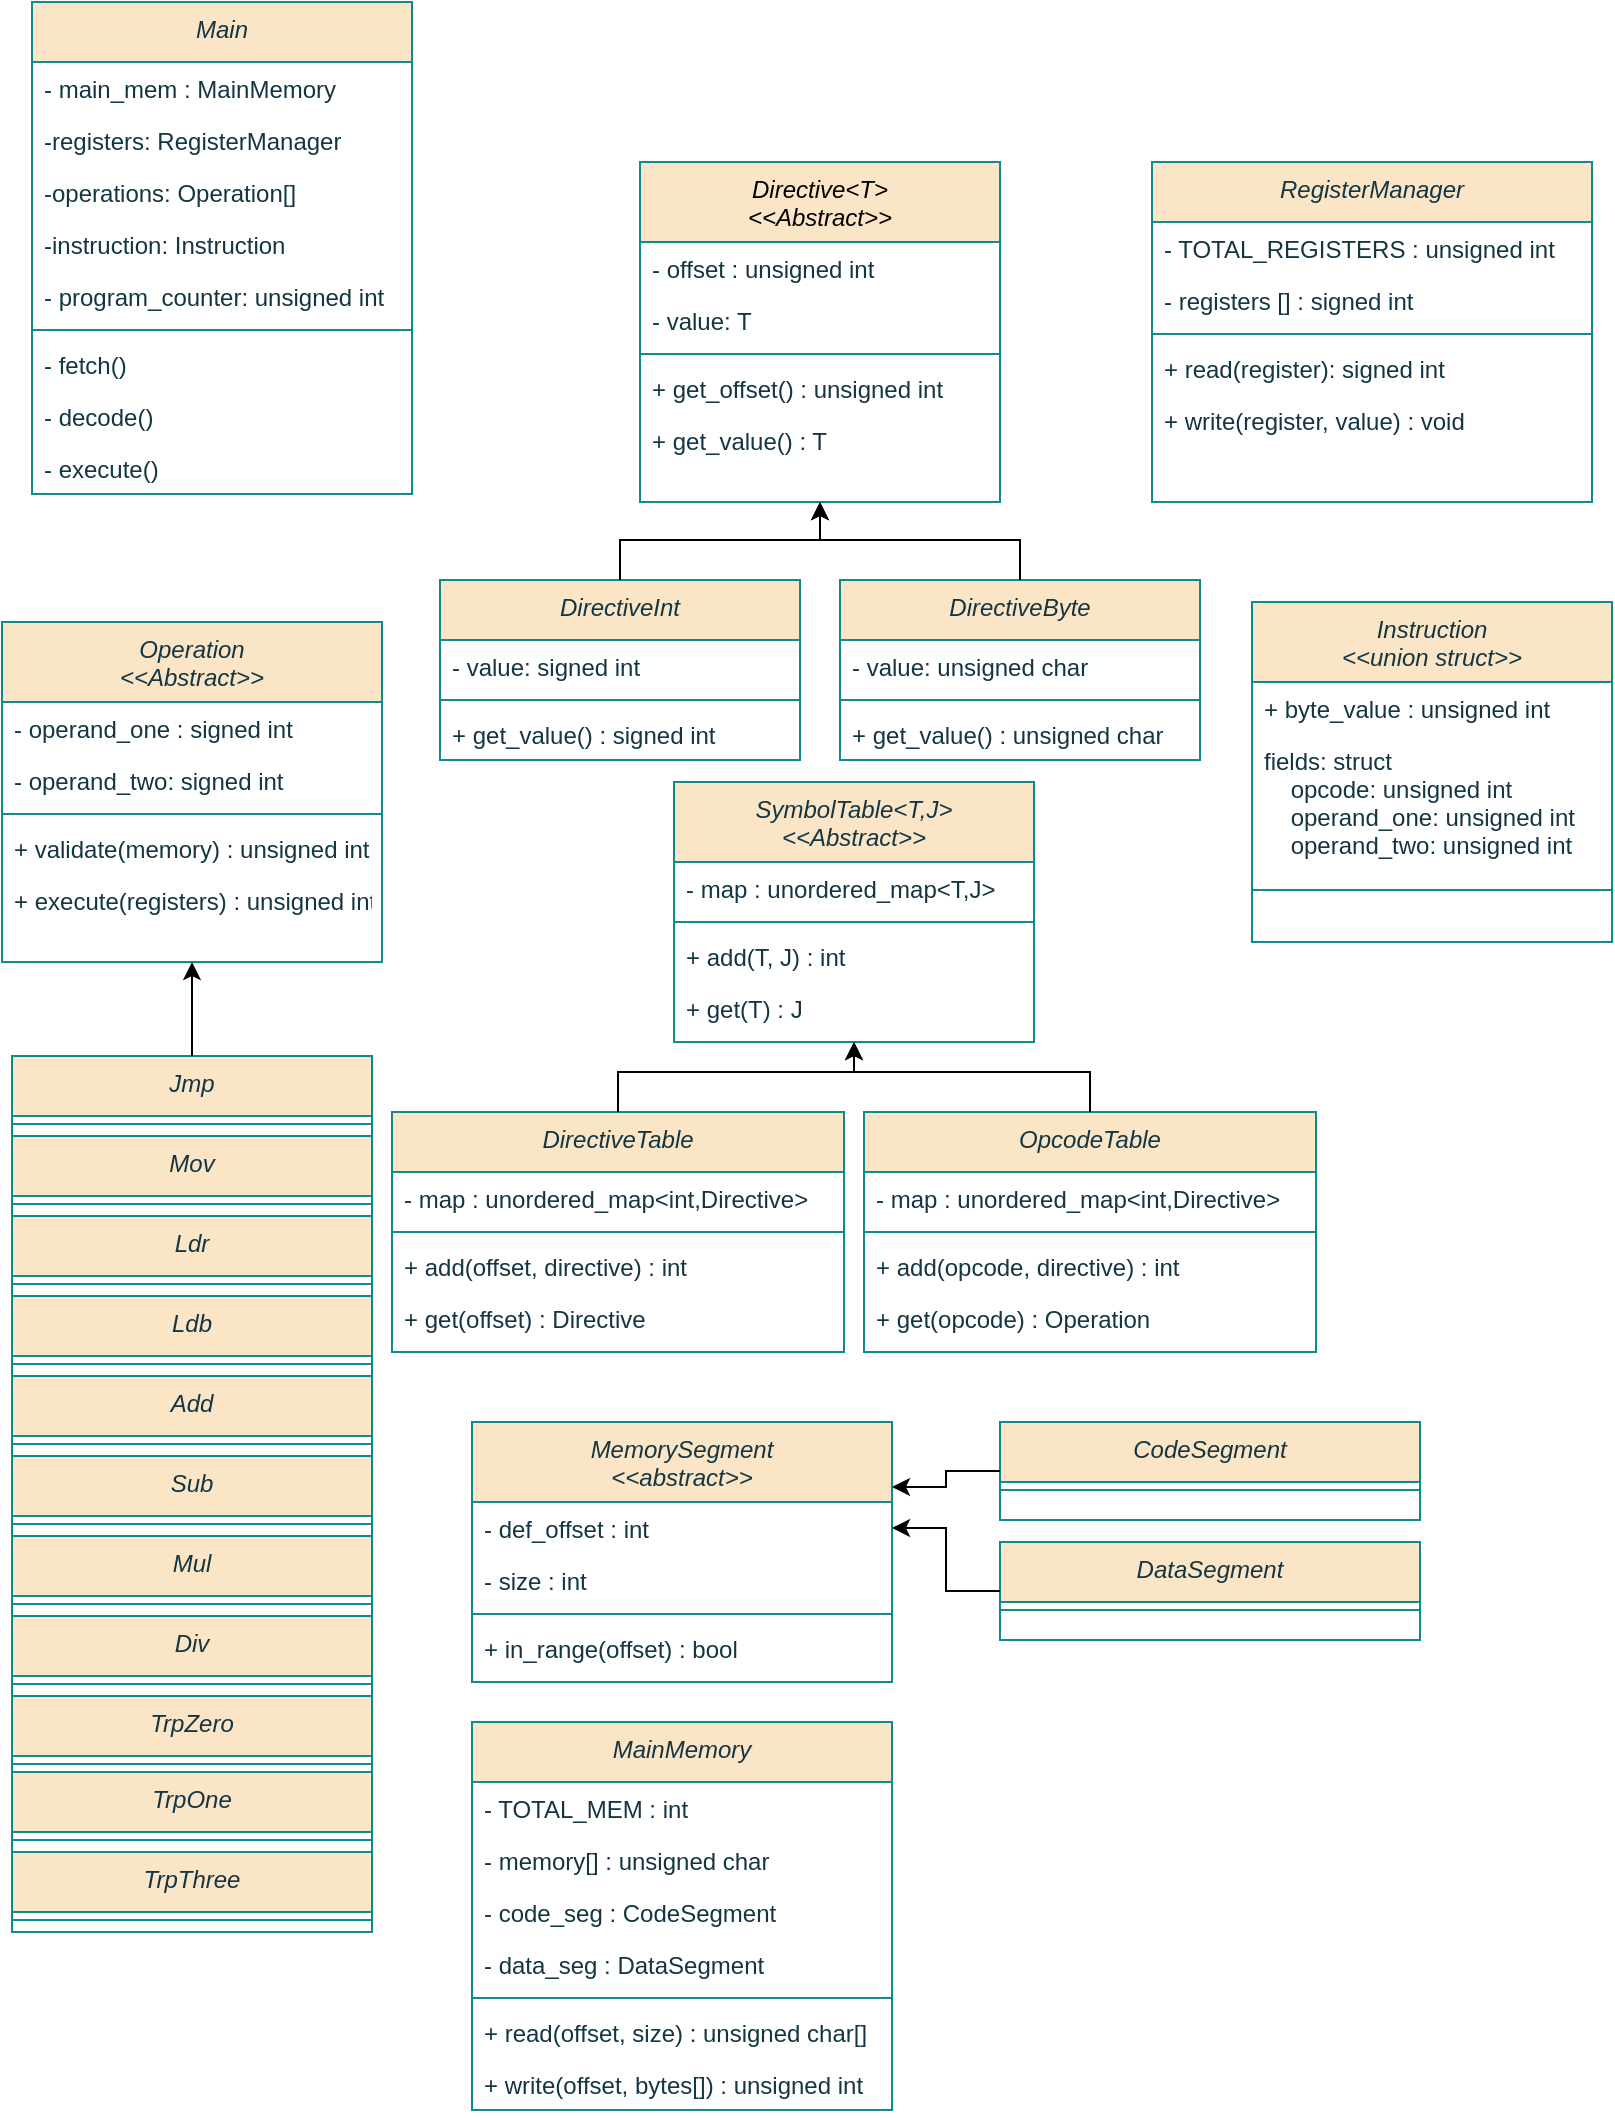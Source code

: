 <mxfile version="20.8.10" type="device"><diagram id="C5RBs43oDa-KdzZeNtuy" name="Page-1"><mxGraphModel dx="880" dy="546" grid="1" gridSize="10" guides="1" tooltips="1" connect="1" arrows="1" fold="1" page="1" pageScale="1" pageWidth="827" pageHeight="1169" math="0" shadow="0"><root><mxCell id="WIyWlLk6GJQsqaUBKTNV-0"/><mxCell id="WIyWlLk6GJQsqaUBKTNV-1" parent="WIyWlLk6GJQsqaUBKTNV-0"/><mxCell id="zkfFHV4jXpPFQw0GAbJ--0" value="Instruction&#10;&lt;&lt;union struct&gt;&gt;" style="swimlane;fontStyle=2;align=center;verticalAlign=top;childLayout=stackLayout;horizontal=1;startSize=40;horizontalStack=0;resizeParent=1;resizeLast=0;collapsible=1;marginBottom=0;rounded=0;shadow=0;strokeWidth=1;labelBackgroundColor=none;fillColor=#FAE5C7;strokeColor=#0F8B8D;fontColor=#143642;" parent="WIyWlLk6GJQsqaUBKTNV-1" vertex="1"><mxGeometry x="630" y="310" width="180" height="170" as="geometry"><mxRectangle x="230" y="140" width="160" height="26" as="alternateBounds"/></mxGeometry></mxCell><mxCell id="zkfFHV4jXpPFQw0GAbJ--1" value="+ byte_value : unsigned int" style="text;align=left;verticalAlign=top;spacingLeft=4;spacingRight=4;overflow=hidden;rotatable=0;points=[[0,0.5],[1,0.5]];portConstraint=eastwest;labelBackgroundColor=none;fontColor=#143642;" parent="zkfFHV4jXpPFQw0GAbJ--0" vertex="1"><mxGeometry y="40" width="180" height="26" as="geometry"/></mxCell><mxCell id="zkfFHV4jXpPFQw0GAbJ--2" value="fields: struct&#10;    opcode: unsigned int&#10;    operand_one: unsigned int&#10;    operand_two: unsigned int &#10;    &#10;    " style="text;align=left;verticalAlign=top;spacingLeft=4;spacingRight=4;overflow=hidden;rotatable=0;points=[[0,0.5],[1,0.5]];portConstraint=eastwest;rounded=0;shadow=0;html=0;labelBackgroundColor=none;fontColor=#143642;" parent="zkfFHV4jXpPFQw0GAbJ--0" vertex="1"><mxGeometry y="66" width="180" height="74" as="geometry"/></mxCell><mxCell id="zkfFHV4jXpPFQw0GAbJ--4" value="" style="line;html=1;strokeWidth=1;align=left;verticalAlign=middle;spacingTop=-1;spacingLeft=3;spacingRight=3;rotatable=0;labelPosition=right;points=[];portConstraint=eastwest;labelBackgroundColor=none;fillColor=#FAE5C7;strokeColor=#0F8B8D;fontColor=#143642;" parent="zkfFHV4jXpPFQw0GAbJ--0" vertex="1"><mxGeometry y="140" width="180" height="8" as="geometry"/></mxCell><mxCell id="j8o8MoSVOMTOfBy7V3VH-78" value="" style="group;fontColor=default;" parent="WIyWlLk6GJQsqaUBKTNV-1" vertex="1" connectable="0"><mxGeometry x="224" y="90" width="380" height="299" as="geometry"/></mxCell><mxCell id="j8o8MoSVOMTOfBy7V3VH-0" value="Directive&lt;T&gt;&#10;&lt;&lt;Abstract&gt;&gt;&#10;" style="swimlane;fontStyle=2;align=center;verticalAlign=top;childLayout=stackLayout;horizontal=1;startSize=40;horizontalStack=0;resizeParent=1;resizeLast=0;collapsible=1;marginBottom=0;rounded=0;shadow=0;strokeWidth=1;labelBackgroundColor=none;fillColor=#FAE5C7;strokeColor=#0F8B8D;fontColor=default;" parent="j8o8MoSVOMTOfBy7V3VH-78" vertex="1"><mxGeometry x="100" width="180" height="170" as="geometry"><mxRectangle x="230" y="140" width="160" height="26" as="alternateBounds"/></mxGeometry></mxCell><mxCell id="j8o8MoSVOMTOfBy7V3VH-1" value="- offset : unsigned int" style="text;align=left;verticalAlign=top;spacingLeft=4;spacingRight=4;overflow=hidden;rotatable=0;points=[[0,0.5],[1,0.5]];portConstraint=eastwest;labelBackgroundColor=none;fontColor=#143642;" parent="j8o8MoSVOMTOfBy7V3VH-0" vertex="1"><mxGeometry y="40" width="180" height="26" as="geometry"/></mxCell><mxCell id="j8o8MoSVOMTOfBy7V3VH-4" value="- value: T" style="text;align=left;verticalAlign=top;spacingLeft=4;spacingRight=4;overflow=hidden;rotatable=0;points=[[0,0.5],[1,0.5]];portConstraint=eastwest;labelBackgroundColor=none;fontColor=#143642;" parent="j8o8MoSVOMTOfBy7V3VH-0" vertex="1"><mxGeometry y="66" width="180" height="26" as="geometry"/></mxCell><mxCell id="j8o8MoSVOMTOfBy7V3VH-3" value="" style="line;html=1;strokeWidth=1;align=left;verticalAlign=middle;spacingTop=-1;spacingLeft=3;spacingRight=3;rotatable=0;labelPosition=right;points=[];portConstraint=eastwest;labelBackgroundColor=none;fillColor=#FAE5C7;strokeColor=#0F8B8D;fontColor=#143642;" parent="j8o8MoSVOMTOfBy7V3VH-0" vertex="1"><mxGeometry y="92" width="180" height="8" as="geometry"/></mxCell><mxCell id="j8o8MoSVOMTOfBy7V3VH-5" value="+ get_offset() : unsigned int" style="text;align=left;verticalAlign=top;spacingLeft=4;spacingRight=4;overflow=hidden;rotatable=0;points=[[0,0.5],[1,0.5]];portConstraint=eastwest;labelBackgroundColor=none;fontColor=#143642;" parent="j8o8MoSVOMTOfBy7V3VH-0" vertex="1"><mxGeometry y="100" width="180" height="26" as="geometry"/></mxCell><mxCell id="j8o8MoSVOMTOfBy7V3VH-6" value="+ get_value() : T" style="text;align=left;verticalAlign=top;spacingLeft=4;spacingRight=4;overflow=hidden;rotatable=0;points=[[0,0.5],[1,0.5]];portConstraint=eastwest;labelBackgroundColor=none;fontColor=#143642;" parent="j8o8MoSVOMTOfBy7V3VH-0" vertex="1"><mxGeometry y="126" width="180" height="26" as="geometry"/></mxCell><mxCell id="j8o8MoSVOMTOfBy7V3VH-17" value="" style="group" parent="j8o8MoSVOMTOfBy7V3VH-78" vertex="1" connectable="0"><mxGeometry y="209" width="380" height="90" as="geometry"/></mxCell><mxCell id="j8o8MoSVOMTOfBy7V3VH-7" value="DirectiveInt" style="swimlane;fontStyle=2;align=center;verticalAlign=top;childLayout=stackLayout;horizontal=1;startSize=30;horizontalStack=0;resizeParent=1;resizeLast=0;collapsible=1;marginBottom=0;rounded=0;shadow=0;strokeWidth=1;labelBackgroundColor=none;fillColor=#FAE5C7;strokeColor=#0F8B8D;fontColor=#143642;" parent="j8o8MoSVOMTOfBy7V3VH-17" vertex="1"><mxGeometry width="180" height="90" as="geometry"><mxRectangle x="230" y="140" width="160" height="26" as="alternateBounds"/></mxGeometry></mxCell><mxCell id="j8o8MoSVOMTOfBy7V3VH-9" value="- value: signed int" style="text;align=left;verticalAlign=top;spacingLeft=4;spacingRight=4;overflow=hidden;rotatable=0;points=[[0,0.5],[1,0.5]];portConstraint=eastwest;labelBackgroundColor=none;fontColor=#143642;" parent="j8o8MoSVOMTOfBy7V3VH-7" vertex="1"><mxGeometry y="30" width="180" height="26" as="geometry"/></mxCell><mxCell id="j8o8MoSVOMTOfBy7V3VH-10" value="" style="line;html=1;strokeWidth=1;align=left;verticalAlign=middle;spacingTop=-1;spacingLeft=3;spacingRight=3;rotatable=0;labelPosition=right;points=[];portConstraint=eastwest;labelBackgroundColor=none;fillColor=#FAE5C7;strokeColor=#0F8B8D;fontColor=#143642;" parent="j8o8MoSVOMTOfBy7V3VH-7" vertex="1"><mxGeometry y="56" width="180" height="8" as="geometry"/></mxCell><mxCell id="j8o8MoSVOMTOfBy7V3VH-12" value="+ get_value() : signed int" style="text;align=left;verticalAlign=top;spacingLeft=4;spacingRight=4;overflow=hidden;rotatable=0;points=[[0,0.5],[1,0.5]];portConstraint=eastwest;labelBackgroundColor=none;fontColor=#143642;" parent="j8o8MoSVOMTOfBy7V3VH-7" vertex="1"><mxGeometry y="64" width="180" height="26" as="geometry"/></mxCell><mxCell id="j8o8MoSVOMTOfBy7V3VH-13" value="DirectiveByte" style="swimlane;fontStyle=2;align=center;verticalAlign=top;childLayout=stackLayout;horizontal=1;startSize=30;horizontalStack=0;resizeParent=1;resizeLast=0;collapsible=1;marginBottom=0;rounded=0;shadow=0;strokeWidth=1;labelBackgroundColor=none;fillColor=#FAE5C7;strokeColor=#0F8B8D;fontColor=#143642;" parent="j8o8MoSVOMTOfBy7V3VH-17" vertex="1"><mxGeometry x="200" width="180" height="90" as="geometry"><mxRectangle x="230" y="140" width="160" height="26" as="alternateBounds"/></mxGeometry></mxCell><mxCell id="j8o8MoSVOMTOfBy7V3VH-14" value="- value: unsigned char" style="text;align=left;verticalAlign=top;spacingLeft=4;spacingRight=4;overflow=hidden;rotatable=0;points=[[0,0.5],[1,0.5]];portConstraint=eastwest;labelBackgroundColor=none;fontColor=#143642;" parent="j8o8MoSVOMTOfBy7V3VH-13" vertex="1"><mxGeometry y="30" width="180" height="26" as="geometry"/></mxCell><mxCell id="j8o8MoSVOMTOfBy7V3VH-15" value="" style="line;html=1;strokeWidth=1;align=left;verticalAlign=middle;spacingTop=-1;spacingLeft=3;spacingRight=3;rotatable=0;labelPosition=right;points=[];portConstraint=eastwest;labelBackgroundColor=none;fillColor=#FAE5C7;strokeColor=#0F8B8D;fontColor=#143642;" parent="j8o8MoSVOMTOfBy7V3VH-13" vertex="1"><mxGeometry y="56" width="180" height="8" as="geometry"/></mxCell><mxCell id="j8o8MoSVOMTOfBy7V3VH-16" value="+ get_value() : unsigned char" style="text;align=left;verticalAlign=top;spacingLeft=4;spacingRight=4;overflow=hidden;rotatable=0;points=[[0,0.5],[1,0.5]];portConstraint=eastwest;labelBackgroundColor=none;fontColor=#143642;" parent="j8o8MoSVOMTOfBy7V3VH-13" vertex="1"><mxGeometry y="64" width="180" height="26" as="geometry"/></mxCell><mxCell id="j8o8MoSVOMTOfBy7V3VH-18" style="edgeStyle=orthogonalEdgeStyle;rounded=0;orthogonalLoop=1;jettySize=auto;html=1;exitX=0.5;exitY=0;exitDx=0;exitDy=0;entryX=0.5;entryY=1;entryDx=0;entryDy=0;" parent="j8o8MoSVOMTOfBy7V3VH-78" source="j8o8MoSVOMTOfBy7V3VH-7" target="j8o8MoSVOMTOfBy7V3VH-0" edge="1"><mxGeometry relative="1" as="geometry"/></mxCell><mxCell id="j8o8MoSVOMTOfBy7V3VH-20" style="edgeStyle=orthogonalEdgeStyle;rounded=0;orthogonalLoop=1;jettySize=auto;html=1;exitX=0.5;exitY=0;exitDx=0;exitDy=0;entryX=0.5;entryY=1;entryDx=0;entryDy=0;" parent="j8o8MoSVOMTOfBy7V3VH-78" source="j8o8MoSVOMTOfBy7V3VH-13" target="j8o8MoSVOMTOfBy7V3VH-0" edge="1"><mxGeometry relative="1" as="geometry"/></mxCell><mxCell id="j8o8MoSVOMTOfBy7V3VH-79" value="" style="group" parent="WIyWlLk6GJQsqaUBKTNV-1" vertex="1" connectable="0"><mxGeometry x="10" y="320" width="190" height="656" as="geometry"/></mxCell><mxCell id="j8o8MoSVOMTOfBy7V3VH-40" value="Operation&#10;&lt;&lt;Abstract&gt;&gt;" style="swimlane;fontStyle=2;align=center;verticalAlign=top;childLayout=stackLayout;horizontal=1;startSize=40;horizontalStack=0;resizeParent=1;resizeLast=0;collapsible=1;marginBottom=0;rounded=0;shadow=0;strokeWidth=1;labelBackgroundColor=none;fillColor=#FAE5C7;strokeColor=#0F8B8D;fontColor=#143642;" parent="j8o8MoSVOMTOfBy7V3VH-79" vertex="1"><mxGeometry x="-5" width="190" height="170" as="geometry"><mxRectangle x="230" y="140" width="160" height="26" as="alternateBounds"/></mxGeometry></mxCell><mxCell id="j8o8MoSVOMTOfBy7V3VH-41" value="- operand_one : signed int" style="text;align=left;verticalAlign=top;spacingLeft=4;spacingRight=4;overflow=hidden;rotatable=0;points=[[0,0.5],[1,0.5]];portConstraint=eastwest;labelBackgroundColor=none;fontColor=#143642;" parent="j8o8MoSVOMTOfBy7V3VH-40" vertex="1"><mxGeometry y="40" width="190" height="26" as="geometry"/></mxCell><mxCell id="j8o8MoSVOMTOfBy7V3VH-44" value="- operand_two: signed int" style="text;align=left;verticalAlign=top;spacingLeft=4;spacingRight=4;overflow=hidden;rotatable=0;points=[[0,0.5],[1,0.5]];portConstraint=eastwest;labelBackgroundColor=none;fontColor=#143642;" parent="j8o8MoSVOMTOfBy7V3VH-40" vertex="1"><mxGeometry y="66" width="190" height="26" as="geometry"/></mxCell><mxCell id="j8o8MoSVOMTOfBy7V3VH-43" value="" style="line;html=1;strokeWidth=1;align=left;verticalAlign=middle;spacingTop=-1;spacingLeft=3;spacingRight=3;rotatable=0;labelPosition=right;points=[];portConstraint=eastwest;labelBackgroundColor=none;fillColor=#FAE5C7;strokeColor=#0F8B8D;fontColor=#143642;" parent="j8o8MoSVOMTOfBy7V3VH-40" vertex="1"><mxGeometry y="92" width="190" height="8" as="geometry"/></mxCell><mxCell id="j8o8MoSVOMTOfBy7V3VH-45" value="+ validate(memory) : unsigned int" style="text;align=left;verticalAlign=top;spacingLeft=4;spacingRight=4;overflow=hidden;rotatable=0;points=[[0,0.5],[1,0.5]];portConstraint=eastwest;labelBackgroundColor=none;fontColor=#143642;" parent="j8o8MoSVOMTOfBy7V3VH-40" vertex="1"><mxGeometry y="100" width="190" height="26" as="geometry"/></mxCell><mxCell id="j8o8MoSVOMTOfBy7V3VH-46" value="+ execute(registers) : unsigned int" style="text;align=left;verticalAlign=top;spacingLeft=4;spacingRight=4;overflow=hidden;rotatable=0;points=[[0,0.5],[1,0.5]];portConstraint=eastwest;labelBackgroundColor=none;fontColor=#143642;" parent="j8o8MoSVOMTOfBy7V3VH-40" vertex="1"><mxGeometry y="126" width="190" height="26" as="geometry"/></mxCell><mxCell id="j8o8MoSVOMTOfBy7V3VH-74" value="" style="group" parent="j8o8MoSVOMTOfBy7V3VH-79" vertex="1" connectable="0"><mxGeometry y="217" width="180" height="439" as="geometry"/></mxCell><mxCell id="j8o8MoSVOMTOfBy7V3VH-47" value="Jmp" style="swimlane;fontStyle=2;align=center;verticalAlign=top;childLayout=stackLayout;horizontal=1;startSize=30;horizontalStack=0;resizeParent=1;resizeLast=0;collapsible=1;marginBottom=0;rounded=0;shadow=0;strokeWidth=1;labelBackgroundColor=none;fillColor=#FAE5C7;strokeColor=#0F8B8D;fontColor=#143642;" parent="j8o8MoSVOMTOfBy7V3VH-74" vertex="1"><mxGeometry width="180" height="40" as="geometry"><mxRectangle width="160" height="26" as="alternateBounds"/></mxGeometry></mxCell><mxCell id="j8o8MoSVOMTOfBy7V3VH-50" value="" style="line;html=1;strokeWidth=1;align=left;verticalAlign=middle;spacingTop=-1;spacingLeft=3;spacingRight=3;rotatable=0;labelPosition=right;points=[];portConstraint=eastwest;labelBackgroundColor=none;fillColor=#FAE5C7;strokeColor=#0F8B8D;fontColor=#143642;" parent="j8o8MoSVOMTOfBy7V3VH-47" vertex="1"><mxGeometry y="30" width="180" height="8" as="geometry"/></mxCell><mxCell id="j8o8MoSVOMTOfBy7V3VH-53" value="Mov" style="swimlane;fontStyle=2;align=center;verticalAlign=top;childLayout=stackLayout;horizontal=1;startSize=30;horizontalStack=0;resizeParent=1;resizeLast=0;collapsible=1;marginBottom=0;rounded=0;shadow=0;strokeWidth=1;labelBackgroundColor=none;fillColor=#FAE5C7;strokeColor=#0F8B8D;fontColor=#143642;" parent="j8o8MoSVOMTOfBy7V3VH-74" vertex="1"><mxGeometry y="40" width="180" height="40" as="geometry"><mxRectangle x="230" y="140" width="160" height="26" as="alternateBounds"/></mxGeometry></mxCell><mxCell id="j8o8MoSVOMTOfBy7V3VH-54" value="" style="line;html=1;strokeWidth=1;align=left;verticalAlign=middle;spacingTop=-1;spacingLeft=3;spacingRight=3;rotatable=0;labelPosition=right;points=[];portConstraint=eastwest;labelBackgroundColor=none;fillColor=#FAE5C7;strokeColor=#0F8B8D;fontColor=#143642;" parent="j8o8MoSVOMTOfBy7V3VH-53" vertex="1"><mxGeometry y="30" width="180" height="8" as="geometry"/></mxCell><mxCell id="j8o8MoSVOMTOfBy7V3VH-55" value="Ldr" style="swimlane;fontStyle=2;align=center;verticalAlign=top;childLayout=stackLayout;horizontal=1;startSize=30;horizontalStack=0;resizeParent=1;resizeLast=0;collapsible=1;marginBottom=0;rounded=0;shadow=0;strokeWidth=1;labelBackgroundColor=none;fillColor=#FAE5C7;strokeColor=#0F8B8D;fontColor=#143642;" parent="j8o8MoSVOMTOfBy7V3VH-74" vertex="1"><mxGeometry y="80" width="180" height="40" as="geometry"><mxRectangle x="230" y="140" width="160" height="26" as="alternateBounds"/></mxGeometry></mxCell><mxCell id="j8o8MoSVOMTOfBy7V3VH-56" value="" style="line;html=1;strokeWidth=1;align=left;verticalAlign=middle;spacingTop=-1;spacingLeft=3;spacingRight=3;rotatable=0;labelPosition=right;points=[];portConstraint=eastwest;labelBackgroundColor=none;fillColor=#FAE5C7;strokeColor=#0F8B8D;fontColor=#143642;" parent="j8o8MoSVOMTOfBy7V3VH-55" vertex="1"><mxGeometry y="30" width="180" height="8" as="geometry"/></mxCell><mxCell id="j8o8MoSVOMTOfBy7V3VH-58" value="Ldb" style="swimlane;fontStyle=2;align=center;verticalAlign=top;childLayout=stackLayout;horizontal=1;startSize=30;horizontalStack=0;resizeParent=1;resizeLast=0;collapsible=1;marginBottom=0;rounded=0;shadow=0;strokeWidth=1;labelBackgroundColor=none;fillColor=#FAE5C7;strokeColor=#0F8B8D;fontColor=#143642;" parent="j8o8MoSVOMTOfBy7V3VH-74" vertex="1"><mxGeometry y="120" width="180" height="40" as="geometry"><mxRectangle x="230" y="140" width="160" height="26" as="alternateBounds"/></mxGeometry></mxCell><mxCell id="j8o8MoSVOMTOfBy7V3VH-59" value="" style="line;html=1;strokeWidth=1;align=left;verticalAlign=middle;spacingTop=-1;spacingLeft=3;spacingRight=3;rotatable=0;labelPosition=right;points=[];portConstraint=eastwest;labelBackgroundColor=none;fillColor=#FAE5C7;strokeColor=#0F8B8D;fontColor=#143642;" parent="j8o8MoSVOMTOfBy7V3VH-58" vertex="1"><mxGeometry y="30" width="180" height="8" as="geometry"/></mxCell><mxCell id="j8o8MoSVOMTOfBy7V3VH-60" value="Add" style="swimlane;fontStyle=2;align=center;verticalAlign=top;childLayout=stackLayout;horizontal=1;startSize=30;horizontalStack=0;resizeParent=1;resizeLast=0;collapsible=1;marginBottom=0;rounded=0;shadow=0;strokeWidth=1;labelBackgroundColor=none;fillColor=#FAE5C7;strokeColor=#0F8B8D;fontColor=#143642;" parent="j8o8MoSVOMTOfBy7V3VH-74" vertex="1"><mxGeometry y="160" width="180" height="40" as="geometry"><mxRectangle x="230" y="140" width="160" height="26" as="alternateBounds"/></mxGeometry></mxCell><mxCell id="j8o8MoSVOMTOfBy7V3VH-61" value="" style="line;html=1;strokeWidth=1;align=left;verticalAlign=middle;spacingTop=-1;spacingLeft=3;spacingRight=3;rotatable=0;labelPosition=right;points=[];portConstraint=eastwest;labelBackgroundColor=none;fillColor=#FAE5C7;strokeColor=#0F8B8D;fontColor=#143642;" parent="j8o8MoSVOMTOfBy7V3VH-60" vertex="1"><mxGeometry y="30" width="180" height="8" as="geometry"/></mxCell><mxCell id="j8o8MoSVOMTOfBy7V3VH-62" value="Sub" style="swimlane;fontStyle=2;align=center;verticalAlign=top;childLayout=stackLayout;horizontal=1;startSize=30;horizontalStack=0;resizeParent=1;resizeLast=0;collapsible=1;marginBottom=0;rounded=0;shadow=0;strokeWidth=1;labelBackgroundColor=none;fillColor=#FAE5C7;strokeColor=#0F8B8D;fontColor=#143642;" parent="j8o8MoSVOMTOfBy7V3VH-74" vertex="1"><mxGeometry y="200" width="180" height="40" as="geometry"><mxRectangle x="230" y="140" width="160" height="26" as="alternateBounds"/></mxGeometry></mxCell><mxCell id="j8o8MoSVOMTOfBy7V3VH-63" value="" style="line;html=1;strokeWidth=1;align=left;verticalAlign=middle;spacingTop=-1;spacingLeft=3;spacingRight=3;rotatable=0;labelPosition=right;points=[];portConstraint=eastwest;labelBackgroundColor=none;fillColor=#FAE5C7;strokeColor=#0F8B8D;fontColor=#143642;" parent="j8o8MoSVOMTOfBy7V3VH-62" vertex="1"><mxGeometry y="30" width="180" height="8" as="geometry"/></mxCell><mxCell id="j8o8MoSVOMTOfBy7V3VH-64" value="Mul" style="swimlane;fontStyle=2;align=center;verticalAlign=top;childLayout=stackLayout;horizontal=1;startSize=30;horizontalStack=0;resizeParent=1;resizeLast=0;collapsible=1;marginBottom=0;rounded=0;shadow=0;strokeWidth=1;labelBackgroundColor=none;fillColor=#FAE5C7;strokeColor=#0F8B8D;fontColor=#143642;" parent="j8o8MoSVOMTOfBy7V3VH-74" vertex="1"><mxGeometry y="240" width="180" height="40" as="geometry"><mxRectangle x="230" y="140" width="160" height="26" as="alternateBounds"/></mxGeometry></mxCell><mxCell id="j8o8MoSVOMTOfBy7V3VH-65" value="" style="line;html=1;strokeWidth=1;align=left;verticalAlign=middle;spacingTop=-1;spacingLeft=3;spacingRight=3;rotatable=0;labelPosition=right;points=[];portConstraint=eastwest;labelBackgroundColor=none;fillColor=#FAE5C7;strokeColor=#0F8B8D;fontColor=#143642;" parent="j8o8MoSVOMTOfBy7V3VH-64" vertex="1"><mxGeometry y="30" width="180" height="8" as="geometry"/></mxCell><mxCell id="j8o8MoSVOMTOfBy7V3VH-66" value="Div" style="swimlane;fontStyle=2;align=center;verticalAlign=top;childLayout=stackLayout;horizontal=1;startSize=30;horizontalStack=0;resizeParent=1;resizeLast=0;collapsible=1;marginBottom=0;rounded=0;shadow=0;strokeWidth=1;labelBackgroundColor=none;fillColor=#FAE5C7;strokeColor=#0F8B8D;fontColor=#143642;" parent="j8o8MoSVOMTOfBy7V3VH-74" vertex="1"><mxGeometry y="280" width="180" height="40" as="geometry"><mxRectangle x="230" y="140" width="160" height="26" as="alternateBounds"/></mxGeometry></mxCell><mxCell id="j8o8MoSVOMTOfBy7V3VH-67" value="" style="line;html=1;strokeWidth=1;align=left;verticalAlign=middle;spacingTop=-1;spacingLeft=3;spacingRight=3;rotatable=0;labelPosition=right;points=[];portConstraint=eastwest;labelBackgroundColor=none;fillColor=#FAE5C7;strokeColor=#0F8B8D;fontColor=#143642;" parent="j8o8MoSVOMTOfBy7V3VH-66" vertex="1"><mxGeometry y="30" width="180" height="8" as="geometry"/></mxCell><mxCell id="j8o8MoSVOMTOfBy7V3VH-68" value="TrpZero" style="swimlane;fontStyle=2;align=center;verticalAlign=top;childLayout=stackLayout;horizontal=1;startSize=30;horizontalStack=0;resizeParent=1;resizeLast=0;collapsible=1;marginBottom=0;rounded=0;shadow=0;strokeWidth=1;labelBackgroundColor=none;fillColor=#FAE5C7;strokeColor=#0F8B8D;fontColor=#143642;" parent="j8o8MoSVOMTOfBy7V3VH-74" vertex="1"><mxGeometry y="320" width="180" height="78" as="geometry"><mxRectangle x="230" y="140" width="160" height="26" as="alternateBounds"/></mxGeometry></mxCell><mxCell id="j8o8MoSVOMTOfBy7V3VH-69" value="" style="line;html=1;strokeWidth=1;align=left;verticalAlign=middle;spacingTop=-1;spacingLeft=3;spacingRight=3;rotatable=0;labelPosition=right;points=[];portConstraint=eastwest;labelBackgroundColor=none;fillColor=#FAE5C7;strokeColor=#0F8B8D;fontColor=#143642;" parent="j8o8MoSVOMTOfBy7V3VH-68" vertex="1"><mxGeometry y="30" width="180" height="8" as="geometry"/></mxCell><mxCell id="j8o8MoSVOMTOfBy7V3VH-70" value="TrpOne" style="swimlane;fontStyle=2;align=center;verticalAlign=top;childLayout=stackLayout;horizontal=1;startSize=30;horizontalStack=0;resizeParent=1;resizeLast=0;collapsible=1;marginBottom=0;rounded=0;shadow=0;strokeWidth=1;labelBackgroundColor=none;fillColor=#FAE5C7;strokeColor=#0F8B8D;fontColor=#143642;" parent="j8o8MoSVOMTOfBy7V3VH-68" vertex="1"><mxGeometry y="38" width="180" height="40" as="geometry"><mxRectangle x="230" y="140" width="160" height="26" as="alternateBounds"/></mxGeometry></mxCell><mxCell id="j8o8MoSVOMTOfBy7V3VH-71" value="" style="line;html=1;strokeWidth=1;align=left;verticalAlign=middle;spacingTop=-1;spacingLeft=3;spacingRight=3;rotatable=0;labelPosition=right;points=[];portConstraint=eastwest;labelBackgroundColor=none;fillColor=#FAE5C7;strokeColor=#0F8B8D;fontColor=#143642;" parent="j8o8MoSVOMTOfBy7V3VH-70" vertex="1"><mxGeometry y="30" width="180" height="8" as="geometry"/></mxCell><mxCell id="j8o8MoSVOMTOfBy7V3VH-72" value="TrpThree" style="swimlane;fontStyle=2;align=center;verticalAlign=top;childLayout=stackLayout;horizontal=1;startSize=30;horizontalStack=0;resizeParent=1;resizeLast=0;collapsible=1;marginBottom=0;rounded=0;shadow=0;strokeWidth=1;labelBackgroundColor=none;fillColor=#FAE5C7;strokeColor=#0F8B8D;fontColor=#143642;" parent="j8o8MoSVOMTOfBy7V3VH-74" vertex="1"><mxGeometry y="398" width="180" height="40" as="geometry"><mxRectangle x="230" y="140" width="160" height="26" as="alternateBounds"/></mxGeometry></mxCell><mxCell id="j8o8MoSVOMTOfBy7V3VH-73" value="" style="line;html=1;strokeWidth=1;align=left;verticalAlign=middle;spacingTop=-1;spacingLeft=3;spacingRight=3;rotatable=0;labelPosition=right;points=[];portConstraint=eastwest;labelBackgroundColor=none;fillColor=#FAE5C7;strokeColor=#0F8B8D;fontColor=#143642;" parent="j8o8MoSVOMTOfBy7V3VH-72" vertex="1"><mxGeometry y="30" width="180" height="8" as="geometry"/></mxCell><mxCell id="j8o8MoSVOMTOfBy7V3VH-77" style="edgeStyle=orthogonalEdgeStyle;rounded=0;orthogonalLoop=1;jettySize=auto;html=1;exitX=0.5;exitY=0;exitDx=0;exitDy=0;entryX=0.5;entryY=1;entryDx=0;entryDy=0;fontColor=none;" parent="j8o8MoSVOMTOfBy7V3VH-79" source="j8o8MoSVOMTOfBy7V3VH-47" target="j8o8MoSVOMTOfBy7V3VH-40" edge="1"><mxGeometry relative="1" as="geometry"/></mxCell><mxCell id="j8o8MoSVOMTOfBy7V3VH-80" value="RegisterManager" style="swimlane;fontStyle=2;align=center;verticalAlign=top;childLayout=stackLayout;horizontal=1;startSize=30;horizontalStack=0;resizeParent=1;resizeLast=0;collapsible=1;marginBottom=0;rounded=0;shadow=0;strokeWidth=1;labelBackgroundColor=none;fillColor=#FAE5C7;strokeColor=#0F8B8D;fontColor=#143642;" parent="WIyWlLk6GJQsqaUBKTNV-1" vertex="1"><mxGeometry x="580" y="90" width="220" height="170" as="geometry"><mxRectangle x="230" y="140" width="160" height="26" as="alternateBounds"/></mxGeometry></mxCell><mxCell id="j8o8MoSVOMTOfBy7V3VH-81" value="- TOTAL_REGISTERS : unsigned int" style="text;align=left;verticalAlign=top;spacingLeft=4;spacingRight=4;overflow=hidden;rotatable=0;points=[[0,0.5],[1,0.5]];portConstraint=eastwest;labelBackgroundColor=none;fontColor=#143642;" parent="j8o8MoSVOMTOfBy7V3VH-80" vertex="1"><mxGeometry y="30" width="220" height="26" as="geometry"/></mxCell><mxCell id="j8o8MoSVOMTOfBy7V3VH-84" value="- registers [] : signed int" style="text;align=left;verticalAlign=top;spacingLeft=4;spacingRight=4;overflow=hidden;rotatable=0;points=[[0,0.5],[1,0.5]];portConstraint=eastwest;labelBackgroundColor=none;fontColor=#143642;" parent="j8o8MoSVOMTOfBy7V3VH-80" vertex="1"><mxGeometry y="56" width="220" height="26" as="geometry"/></mxCell><mxCell id="j8o8MoSVOMTOfBy7V3VH-83" value="" style="line;html=1;strokeWidth=1;align=left;verticalAlign=middle;spacingTop=-1;spacingLeft=3;spacingRight=3;rotatable=0;labelPosition=right;points=[];portConstraint=eastwest;labelBackgroundColor=none;fillColor=#FAE5C7;strokeColor=#0F8B8D;fontColor=#143642;" parent="j8o8MoSVOMTOfBy7V3VH-80" vertex="1"><mxGeometry y="82" width="220" height="8" as="geometry"/></mxCell><mxCell id="j8o8MoSVOMTOfBy7V3VH-85" value="+ read(register): signed int" style="text;align=left;verticalAlign=top;spacingLeft=4;spacingRight=4;overflow=hidden;rotatable=0;points=[[0,0.5],[1,0.5]];portConstraint=eastwest;labelBackgroundColor=none;fontColor=#143642;" parent="j8o8MoSVOMTOfBy7V3VH-80" vertex="1"><mxGeometry y="90" width="220" height="26" as="geometry"/></mxCell><mxCell id="j8o8MoSVOMTOfBy7V3VH-86" value="+ write(register, value) : void" style="text;align=left;verticalAlign=top;spacingLeft=4;spacingRight=4;overflow=hidden;rotatable=0;points=[[0,0.5],[1,0.5]];portConstraint=eastwest;labelBackgroundColor=none;fontColor=#143642;" parent="j8o8MoSVOMTOfBy7V3VH-80" vertex="1"><mxGeometry y="116" width="220" height="26" as="geometry"/></mxCell><mxCell id="j8o8MoSVOMTOfBy7V3VH-114" value="" style="group" parent="WIyWlLk6GJQsqaUBKTNV-1" vertex="1" connectable="0"><mxGeometry x="200" y="400" width="462" height="307" as="geometry"/></mxCell><mxCell id="j8o8MoSVOMTOfBy7V3VH-87" value="SymbolTable&lt;T,J&gt;&#10;&lt;&lt;Abstract&gt;&gt;" style="swimlane;fontStyle=2;align=center;verticalAlign=top;childLayout=stackLayout;horizontal=1;startSize=40;horizontalStack=0;resizeParent=1;resizeLast=0;collapsible=1;marginBottom=0;rounded=0;shadow=0;strokeWidth=1;labelBackgroundColor=none;fillColor=#FAE5C7;strokeColor=#0F8B8D;fontColor=#143642;" parent="j8o8MoSVOMTOfBy7V3VH-114" vertex="1"><mxGeometry x="141" width="180" height="130" as="geometry"><mxRectangle x="230" y="140" width="160" height="26" as="alternateBounds"/></mxGeometry></mxCell><mxCell id="j8o8MoSVOMTOfBy7V3VH-88" value="- map : unordered_map&lt;T,J&gt;" style="text;align=left;verticalAlign=top;spacingLeft=4;spacingRight=4;overflow=hidden;rotatable=0;points=[[0,0.5],[1,0.5]];portConstraint=eastwest;labelBackgroundColor=none;fontColor=#143642;" parent="j8o8MoSVOMTOfBy7V3VH-87" vertex="1"><mxGeometry y="40" width="180" height="26" as="geometry"/></mxCell><mxCell id="j8o8MoSVOMTOfBy7V3VH-90" value="" style="line;html=1;strokeWidth=1;align=left;verticalAlign=middle;spacingTop=-1;spacingLeft=3;spacingRight=3;rotatable=0;labelPosition=right;points=[];portConstraint=eastwest;labelBackgroundColor=none;fillColor=#FAE5C7;strokeColor=#0F8B8D;fontColor=#143642;" parent="j8o8MoSVOMTOfBy7V3VH-87" vertex="1"><mxGeometry y="66" width="180" height="8" as="geometry"/></mxCell><mxCell id="j8o8MoSVOMTOfBy7V3VH-91" value="+ add(T, J) : int" style="text;align=left;verticalAlign=top;spacingLeft=4;spacingRight=4;overflow=hidden;rotatable=0;points=[[0,0.5],[1,0.5]];portConstraint=eastwest;labelBackgroundColor=none;fontColor=#143642;" parent="j8o8MoSVOMTOfBy7V3VH-87" vertex="1"><mxGeometry y="74" width="180" height="26" as="geometry"/></mxCell><mxCell id="j8o8MoSVOMTOfBy7V3VH-92" value="+ get(T) : J" style="text;align=left;verticalAlign=top;spacingLeft=4;spacingRight=4;overflow=hidden;rotatable=0;points=[[0,0.5],[1,0.5]];portConstraint=eastwest;labelBackgroundColor=none;fontColor=#143642;" parent="j8o8MoSVOMTOfBy7V3VH-87" vertex="1"><mxGeometry y="100" width="180" height="26" as="geometry"/></mxCell><mxCell id="j8o8MoSVOMTOfBy7V3VH-110" value="" style="group" parent="j8o8MoSVOMTOfBy7V3VH-114" vertex="1" connectable="0"><mxGeometry y="165" width="462" height="142" as="geometry"/></mxCell><mxCell id="j8o8MoSVOMTOfBy7V3VH-93" value="DirectiveTable" style="swimlane;fontStyle=2;align=center;verticalAlign=top;childLayout=stackLayout;horizontal=1;startSize=30;horizontalStack=0;resizeParent=1;resizeLast=0;collapsible=1;marginBottom=0;rounded=0;shadow=0;strokeWidth=1;labelBackgroundColor=none;fillColor=#FAE5C7;strokeColor=#0F8B8D;fontColor=#143642;" parent="j8o8MoSVOMTOfBy7V3VH-110" vertex="1"><mxGeometry width="226" height="120" as="geometry"><mxRectangle x="230" y="140" width="160" height="26" as="alternateBounds"/></mxGeometry></mxCell><mxCell id="j8o8MoSVOMTOfBy7V3VH-94" value="- map : unordered_map&lt;int,Directive&gt;" style="text;align=left;verticalAlign=top;spacingLeft=4;spacingRight=4;overflow=hidden;rotatable=0;points=[[0,0.5],[1,0.5]];portConstraint=eastwest;labelBackgroundColor=none;fontColor=#143642;" parent="j8o8MoSVOMTOfBy7V3VH-93" vertex="1"><mxGeometry y="30" width="226" height="26" as="geometry"/></mxCell><mxCell id="j8o8MoSVOMTOfBy7V3VH-95" value="" style="line;html=1;strokeWidth=1;align=left;verticalAlign=middle;spacingTop=-1;spacingLeft=3;spacingRight=3;rotatable=0;labelPosition=right;points=[];portConstraint=eastwest;labelBackgroundColor=none;fillColor=#FAE5C7;strokeColor=#0F8B8D;fontColor=#143642;" parent="j8o8MoSVOMTOfBy7V3VH-93" vertex="1"><mxGeometry y="56" width="226" height="8" as="geometry"/></mxCell><mxCell id="j8o8MoSVOMTOfBy7V3VH-96" value="+ add(offset, directive) : int" style="text;align=left;verticalAlign=top;spacingLeft=4;spacingRight=4;overflow=hidden;rotatable=0;points=[[0,0.5],[1,0.5]];portConstraint=eastwest;labelBackgroundColor=none;fontColor=#143642;" parent="j8o8MoSVOMTOfBy7V3VH-93" vertex="1"><mxGeometry y="64" width="226" height="26" as="geometry"/></mxCell><mxCell id="j8o8MoSVOMTOfBy7V3VH-97" value="+ get(offset) : Directive" style="text;align=left;verticalAlign=top;spacingLeft=4;spacingRight=4;overflow=hidden;rotatable=0;points=[[0,0.5],[1,0.5]];portConstraint=eastwest;labelBackgroundColor=none;fontColor=#143642;" parent="j8o8MoSVOMTOfBy7V3VH-93" vertex="1"><mxGeometry y="90" width="226" height="26" as="geometry"/></mxCell><mxCell id="j8o8MoSVOMTOfBy7V3VH-104" value="OpcodeTable" style="swimlane;fontStyle=2;align=center;verticalAlign=top;childLayout=stackLayout;horizontal=1;startSize=30;horizontalStack=0;resizeParent=1;resizeLast=0;collapsible=1;marginBottom=0;rounded=0;shadow=0;strokeWidth=1;labelBackgroundColor=none;fillColor=#FAE5C7;strokeColor=#0F8B8D;fontColor=#143642;" parent="j8o8MoSVOMTOfBy7V3VH-110" vertex="1"><mxGeometry x="236" width="226" height="120" as="geometry"><mxRectangle x="230" y="140" width="160" height="26" as="alternateBounds"/></mxGeometry></mxCell><mxCell id="j8o8MoSVOMTOfBy7V3VH-105" value="- map : unordered_map&lt;int,Directive&gt;" style="text;align=left;verticalAlign=top;spacingLeft=4;spacingRight=4;overflow=hidden;rotatable=0;points=[[0,0.5],[1,0.5]];portConstraint=eastwest;labelBackgroundColor=none;fontColor=#143642;" parent="j8o8MoSVOMTOfBy7V3VH-104" vertex="1"><mxGeometry y="30" width="226" height="26" as="geometry"/></mxCell><mxCell id="j8o8MoSVOMTOfBy7V3VH-106" value="" style="line;html=1;strokeWidth=1;align=left;verticalAlign=middle;spacingTop=-1;spacingLeft=3;spacingRight=3;rotatable=0;labelPosition=right;points=[];portConstraint=eastwest;labelBackgroundColor=none;fillColor=#FAE5C7;strokeColor=#0F8B8D;fontColor=#143642;" parent="j8o8MoSVOMTOfBy7V3VH-104" vertex="1"><mxGeometry y="56" width="226" height="8" as="geometry"/></mxCell><mxCell id="j8o8MoSVOMTOfBy7V3VH-107" value="+ add(opcode, directive) : int" style="text;align=left;verticalAlign=top;spacingLeft=4;spacingRight=4;overflow=hidden;rotatable=0;points=[[0,0.5],[1,0.5]];portConstraint=eastwest;labelBackgroundColor=none;fontColor=#143642;" parent="j8o8MoSVOMTOfBy7V3VH-104" vertex="1"><mxGeometry y="64" width="226" height="26" as="geometry"/></mxCell><mxCell id="j8o8MoSVOMTOfBy7V3VH-108" value="+ get(opcode) : Operation" style="text;align=left;verticalAlign=top;spacingLeft=4;spacingRight=4;overflow=hidden;rotatable=0;points=[[0,0.5],[1,0.5]];portConstraint=eastwest;labelBackgroundColor=none;fontColor=#143642;" parent="j8o8MoSVOMTOfBy7V3VH-104" vertex="1"><mxGeometry y="90" width="226" height="26" as="geometry"/></mxCell><mxCell id="j8o8MoSVOMTOfBy7V3VH-111" style="edgeStyle=orthogonalEdgeStyle;rounded=0;orthogonalLoop=1;jettySize=auto;html=1;exitX=0.5;exitY=0;exitDx=0;exitDy=0;entryX=0.5;entryY=1;entryDx=0;entryDy=0;fontColor=default;" parent="j8o8MoSVOMTOfBy7V3VH-114" source="j8o8MoSVOMTOfBy7V3VH-93" target="j8o8MoSVOMTOfBy7V3VH-87" edge="1"><mxGeometry relative="1" as="geometry"/></mxCell><mxCell id="j8o8MoSVOMTOfBy7V3VH-113" style="edgeStyle=orthogonalEdgeStyle;rounded=0;orthogonalLoop=1;jettySize=auto;html=1;exitX=0.5;exitY=0;exitDx=0;exitDy=0;entryX=0.5;entryY=1;entryDx=0;entryDy=0;fontColor=default;" parent="j8o8MoSVOMTOfBy7V3VH-114" source="j8o8MoSVOMTOfBy7V3VH-104" target="j8o8MoSVOMTOfBy7V3VH-87" edge="1"><mxGeometry relative="1" as="geometry"/></mxCell><mxCell id="j8o8MoSVOMTOfBy7V3VH-121" value="MemorySegment&#10;&lt;&lt;abstract&gt;&gt;" style="swimlane;fontStyle=2;align=center;verticalAlign=top;childLayout=stackLayout;horizontal=1;startSize=40;horizontalStack=0;resizeParent=1;resizeLast=0;collapsible=1;marginBottom=0;rounded=0;shadow=0;strokeWidth=1;labelBackgroundColor=none;fillColor=#FAE5C7;strokeColor=#0F8B8D;fontColor=#143642;" parent="WIyWlLk6GJQsqaUBKTNV-1" vertex="1"><mxGeometry x="240" y="720" width="210" height="130" as="geometry"><mxRectangle x="230" y="140" width="160" height="26" as="alternateBounds"/></mxGeometry></mxCell><mxCell id="j8o8MoSVOMTOfBy7V3VH-144" value="- def_offset : int" style="text;align=left;verticalAlign=top;spacingLeft=4;spacingRight=4;overflow=hidden;rotatable=0;points=[[0,0.5],[1,0.5]];portConstraint=eastwest;labelBackgroundColor=none;fontColor=#143642;" parent="j8o8MoSVOMTOfBy7V3VH-121" vertex="1"><mxGeometry y="40" width="210" height="26" as="geometry"/></mxCell><mxCell id="j8o8MoSVOMTOfBy7V3VH-145" value="- size : int" style="text;align=left;verticalAlign=top;spacingLeft=4;spacingRight=4;overflow=hidden;rotatable=0;points=[[0,0.5],[1,0.5]];portConstraint=eastwest;labelBackgroundColor=none;fontColor=#143642;" parent="j8o8MoSVOMTOfBy7V3VH-121" vertex="1"><mxGeometry y="66" width="210" height="26" as="geometry"/></mxCell><mxCell id="j8o8MoSVOMTOfBy7V3VH-124" value="" style="line;html=1;strokeWidth=1;align=left;verticalAlign=middle;spacingTop=-1;spacingLeft=3;spacingRight=3;rotatable=0;labelPosition=right;points=[];portConstraint=eastwest;labelBackgroundColor=none;fillColor=#FAE5C7;strokeColor=#0F8B8D;fontColor=#143642;" parent="j8o8MoSVOMTOfBy7V3VH-121" vertex="1"><mxGeometry y="92" width="210" height="8" as="geometry"/></mxCell><mxCell id="CuDFPQ_6SB7IFHbzdHts-18" value="+ in_range(offset) : bool" style="text;align=left;verticalAlign=top;spacingLeft=4;spacingRight=4;overflow=hidden;rotatable=0;points=[[0,0.5],[1,0.5]];portConstraint=eastwest;labelBackgroundColor=none;fontColor=#143642;" vertex="1" parent="j8o8MoSVOMTOfBy7V3VH-121"><mxGeometry y="100" width="210" height="26" as="geometry"/></mxCell><mxCell id="CuDFPQ_6SB7IFHbzdHts-0" value="Main" style="swimlane;fontStyle=2;align=center;verticalAlign=top;childLayout=stackLayout;horizontal=1;startSize=30;horizontalStack=0;resizeParent=1;resizeLast=0;collapsible=1;marginBottom=0;rounded=0;shadow=0;strokeWidth=1;labelBackgroundColor=none;fillColor=#FAE5C7;strokeColor=#0F8B8D;fontColor=#143642;" vertex="1" parent="WIyWlLk6GJQsqaUBKTNV-1"><mxGeometry x="20" y="10" width="190" height="246" as="geometry"><mxRectangle x="230" y="140" width="160" height="26" as="alternateBounds"/></mxGeometry></mxCell><mxCell id="CuDFPQ_6SB7IFHbzdHts-1" value="- main_mem : MainMemory" style="text;align=left;verticalAlign=top;spacingLeft=4;spacingRight=4;overflow=hidden;rotatable=0;points=[[0,0.5],[1,0.5]];portConstraint=eastwest;labelBackgroundColor=none;fontColor=#143642;" vertex="1" parent="CuDFPQ_6SB7IFHbzdHts-0"><mxGeometry y="30" width="190" height="26" as="geometry"/></mxCell><mxCell id="CuDFPQ_6SB7IFHbzdHts-9" value="-registers: RegisterManager" style="text;align=left;verticalAlign=top;spacingLeft=4;spacingRight=4;overflow=hidden;rotatable=0;points=[[0,0.5],[1,0.5]];portConstraint=eastwest;labelBackgroundColor=none;fontColor=#143642;" vertex="1" parent="CuDFPQ_6SB7IFHbzdHts-0"><mxGeometry y="56" width="190" height="26" as="geometry"/></mxCell><mxCell id="CuDFPQ_6SB7IFHbzdHts-10" value="-operations: Operation[]" style="text;align=left;verticalAlign=top;spacingLeft=4;spacingRight=4;overflow=hidden;rotatable=0;points=[[0,0.5],[1,0.5]];portConstraint=eastwest;labelBackgroundColor=none;fontColor=#143642;" vertex="1" parent="CuDFPQ_6SB7IFHbzdHts-0"><mxGeometry y="82" width="190" height="26" as="geometry"/></mxCell><mxCell id="CuDFPQ_6SB7IFHbzdHts-11" value="-instruction: Instruction" style="text;align=left;verticalAlign=top;spacingLeft=4;spacingRight=4;overflow=hidden;rotatable=0;points=[[0,0.5],[1,0.5]];portConstraint=eastwest;labelBackgroundColor=none;fontColor=#143642;" vertex="1" parent="CuDFPQ_6SB7IFHbzdHts-0"><mxGeometry y="108" width="190" height="26" as="geometry"/></mxCell><mxCell id="CuDFPQ_6SB7IFHbzdHts-13" value="- program_counter: unsigned int" style="text;align=left;verticalAlign=top;spacingLeft=4;spacingRight=4;overflow=hidden;rotatable=0;points=[[0,0.5],[1,0.5]];portConstraint=eastwest;labelBackgroundColor=none;fontColor=#143642;" vertex="1" parent="CuDFPQ_6SB7IFHbzdHts-0"><mxGeometry y="134" width="190" height="26" as="geometry"/></mxCell><mxCell id="CuDFPQ_6SB7IFHbzdHts-3" value="" style="line;html=1;strokeWidth=1;align=left;verticalAlign=middle;spacingTop=-1;spacingLeft=3;spacingRight=3;rotatable=0;labelPosition=right;points=[];portConstraint=eastwest;labelBackgroundColor=none;fillColor=#FAE5C7;strokeColor=#0F8B8D;fontColor=#143642;" vertex="1" parent="CuDFPQ_6SB7IFHbzdHts-0"><mxGeometry y="160" width="190" height="8" as="geometry"/></mxCell><mxCell id="CuDFPQ_6SB7IFHbzdHts-12" value="- fetch()" style="text;align=left;verticalAlign=top;spacingLeft=4;spacingRight=4;overflow=hidden;rotatable=0;points=[[0,0.5],[1,0.5]];portConstraint=eastwest;labelBackgroundColor=none;fontColor=#143642;" vertex="1" parent="CuDFPQ_6SB7IFHbzdHts-0"><mxGeometry y="168" width="190" height="26" as="geometry"/></mxCell><mxCell id="CuDFPQ_6SB7IFHbzdHts-14" value="- decode()" style="text;align=left;verticalAlign=top;spacingLeft=4;spacingRight=4;overflow=hidden;rotatable=0;points=[[0,0.5],[1,0.5]];portConstraint=eastwest;labelBackgroundColor=none;fontColor=#143642;" vertex="1" parent="CuDFPQ_6SB7IFHbzdHts-0"><mxGeometry y="194" width="190" height="26" as="geometry"/></mxCell><mxCell id="CuDFPQ_6SB7IFHbzdHts-15" value="- execute()" style="text;align=left;verticalAlign=top;spacingLeft=4;spacingRight=4;overflow=hidden;rotatable=0;points=[[0,0.5],[1,0.5]];portConstraint=eastwest;labelBackgroundColor=none;fontColor=#143642;" vertex="1" parent="CuDFPQ_6SB7IFHbzdHts-0"><mxGeometry y="220" width="190" height="26" as="geometry"/></mxCell><mxCell id="j8o8MoSVOMTOfBy7V3VH-115" value="MainMemory" style="swimlane;fontStyle=2;align=center;verticalAlign=top;childLayout=stackLayout;horizontal=1;startSize=30;horizontalStack=0;resizeParent=1;resizeLast=0;collapsible=1;marginBottom=0;rounded=0;shadow=0;strokeWidth=1;labelBackgroundColor=none;fillColor=#FAE5C7;strokeColor=#0F8B8D;fontColor=#143642;" parent="WIyWlLk6GJQsqaUBKTNV-1" vertex="1"><mxGeometry x="240" y="870" width="210" height="194" as="geometry"><mxRectangle x="230" y="140" width="160" height="26" as="alternateBounds"/></mxGeometry></mxCell><mxCell id="j8o8MoSVOMTOfBy7V3VH-116" value="- TOTAL_MEM : int" style="text;align=left;verticalAlign=top;spacingLeft=4;spacingRight=4;overflow=hidden;rotatable=0;points=[[0,0.5],[1,0.5]];portConstraint=eastwest;labelBackgroundColor=none;fontColor=#143642;" parent="j8o8MoSVOMTOfBy7V3VH-115" vertex="1"><mxGeometry y="30" width="210" height="26" as="geometry"/></mxCell><mxCell id="j8o8MoSVOMTOfBy7V3VH-119" value="- memory[] : unsigned char" style="text;align=left;verticalAlign=top;spacingLeft=4;spacingRight=4;overflow=hidden;rotatable=0;points=[[0,0.5],[1,0.5]];portConstraint=eastwest;labelBackgroundColor=none;fontColor=#143642;" parent="j8o8MoSVOMTOfBy7V3VH-115" vertex="1"><mxGeometry y="56" width="210" height="26" as="geometry"/></mxCell><mxCell id="CuDFPQ_6SB7IFHbzdHts-16" value="- code_seg : CodeSegment" style="text;align=left;verticalAlign=top;spacingLeft=4;spacingRight=4;overflow=hidden;rotatable=0;points=[[0,0.5],[1,0.5]];portConstraint=eastwest;labelBackgroundColor=none;fontColor=#143642;" vertex="1" parent="j8o8MoSVOMTOfBy7V3VH-115"><mxGeometry y="82" width="210" height="26" as="geometry"/></mxCell><mxCell id="CuDFPQ_6SB7IFHbzdHts-17" value="- data_seg : DataSegment" style="text;align=left;verticalAlign=top;spacingLeft=4;spacingRight=4;overflow=hidden;rotatable=0;points=[[0,0.5],[1,0.5]];portConstraint=eastwest;labelBackgroundColor=none;fontColor=#143642;" vertex="1" parent="j8o8MoSVOMTOfBy7V3VH-115"><mxGeometry y="108" width="210" height="26" as="geometry"/></mxCell><mxCell id="j8o8MoSVOMTOfBy7V3VH-118" value="" style="line;html=1;strokeWidth=1;align=left;verticalAlign=middle;spacingTop=-1;spacingLeft=3;spacingRight=3;rotatable=0;labelPosition=right;points=[];portConstraint=eastwest;labelBackgroundColor=none;fillColor=#FAE5C7;strokeColor=#0F8B8D;fontColor=#143642;" parent="j8o8MoSVOMTOfBy7V3VH-115" vertex="1"><mxGeometry y="134" width="210" height="8" as="geometry"/></mxCell><mxCell id="j8o8MoSVOMTOfBy7V3VH-125" value="+ read(offset, size) : unsigned char[]" style="text;align=left;verticalAlign=top;spacingLeft=4;spacingRight=4;overflow=hidden;rotatable=0;points=[[0,0.5],[1,0.5]];portConstraint=eastwest;labelBackgroundColor=none;fontColor=#143642;" parent="j8o8MoSVOMTOfBy7V3VH-115" vertex="1"><mxGeometry y="142" width="210" height="26" as="geometry"/></mxCell><mxCell id="j8o8MoSVOMTOfBy7V3VH-126" value="+ write(offset, bytes[]) : unsigned int" style="text;align=left;verticalAlign=top;spacingLeft=4;spacingRight=4;overflow=hidden;rotatable=0;points=[[0,0.5],[1,0.5]];portConstraint=eastwest;labelBackgroundColor=none;fontColor=#143642;" parent="j8o8MoSVOMTOfBy7V3VH-115" vertex="1"><mxGeometry y="168" width="210" height="26" as="geometry"/></mxCell><mxCell id="CuDFPQ_6SB7IFHbzdHts-19" value="" style="group" vertex="1" connectable="0" parent="WIyWlLk6GJQsqaUBKTNV-1"><mxGeometry x="504" y="720" width="210" height="109" as="geometry"/></mxCell><mxCell id="j8o8MoSVOMTOfBy7V3VH-127" value="CodeSegment" style="swimlane;fontStyle=2;align=center;verticalAlign=top;childLayout=stackLayout;horizontal=1;startSize=30;horizontalStack=0;resizeParent=1;resizeLast=0;collapsible=1;marginBottom=0;rounded=0;shadow=0;strokeWidth=1;labelBackgroundColor=none;fillColor=#FAE5C7;strokeColor=#0F8B8D;fontColor=#143642;" parent="CuDFPQ_6SB7IFHbzdHts-19" vertex="1"><mxGeometry width="210" height="49" as="geometry"><mxRectangle x="230" y="140" width="160" height="26" as="alternateBounds"/></mxGeometry></mxCell><mxCell id="j8o8MoSVOMTOfBy7V3VH-130" value="" style="line;html=1;strokeWidth=1;align=left;verticalAlign=middle;spacingTop=-1;spacingLeft=3;spacingRight=3;rotatable=0;labelPosition=right;points=[];portConstraint=eastwest;labelBackgroundColor=none;fillColor=#FAE5C7;strokeColor=#0F8B8D;fontColor=#143642;" parent="j8o8MoSVOMTOfBy7V3VH-127" vertex="1"><mxGeometry y="30" width="210" height="8" as="geometry"/></mxCell><mxCell id="j8o8MoSVOMTOfBy7V3VH-134" value="DataSegment" style="swimlane;fontStyle=2;align=center;verticalAlign=top;childLayout=stackLayout;horizontal=1;startSize=30;horizontalStack=0;resizeParent=1;resizeLast=0;collapsible=1;marginBottom=0;rounded=0;shadow=0;strokeWidth=1;labelBackgroundColor=none;fillColor=#FAE5C7;strokeColor=#0F8B8D;fontColor=#143642;" parent="CuDFPQ_6SB7IFHbzdHts-19" vertex="1"><mxGeometry y="60" width="210" height="49" as="geometry"><mxRectangle x="230" y="140" width="160" height="26" as="alternateBounds"/></mxGeometry></mxCell><mxCell id="j8o8MoSVOMTOfBy7V3VH-136" value="" style="line;html=1;strokeWidth=1;align=left;verticalAlign=middle;spacingTop=-1;spacingLeft=3;spacingRight=3;rotatable=0;labelPosition=right;points=[];portConstraint=eastwest;labelBackgroundColor=none;fillColor=#FAE5C7;strokeColor=#0F8B8D;fontColor=#143642;" parent="j8o8MoSVOMTOfBy7V3VH-134" vertex="1"><mxGeometry y="30" width="210" height="8" as="geometry"/></mxCell><mxCell id="CuDFPQ_6SB7IFHbzdHts-20" style="edgeStyle=orthogonalEdgeStyle;rounded=0;orthogonalLoop=1;jettySize=auto;html=1;exitX=0;exitY=0.5;exitDx=0;exitDy=0;entryX=1;entryY=0.25;entryDx=0;entryDy=0;" edge="1" parent="WIyWlLk6GJQsqaUBKTNV-1" source="j8o8MoSVOMTOfBy7V3VH-127" target="j8o8MoSVOMTOfBy7V3VH-121"><mxGeometry relative="1" as="geometry"/></mxCell><mxCell id="CuDFPQ_6SB7IFHbzdHts-21" style="edgeStyle=orthogonalEdgeStyle;rounded=0;orthogonalLoop=1;jettySize=auto;html=1;exitX=0;exitY=0.5;exitDx=0;exitDy=0;entryX=1;entryY=0.5;entryDx=0;entryDy=0;" edge="1" parent="WIyWlLk6GJQsqaUBKTNV-1" source="j8o8MoSVOMTOfBy7V3VH-134" target="j8o8MoSVOMTOfBy7V3VH-144"><mxGeometry relative="1" as="geometry"/></mxCell></root></mxGraphModel></diagram></mxfile>